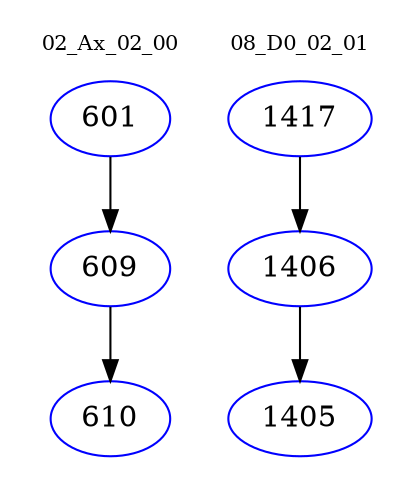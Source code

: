 digraph{
subgraph cluster_0 {
color = white
label = "02_Ax_02_00";
fontsize=10;
T0_601 [label="601", color="blue"]
T0_601 -> T0_609 [color="black"]
T0_609 [label="609", color="blue"]
T0_609 -> T0_610 [color="black"]
T0_610 [label="610", color="blue"]
}
subgraph cluster_1 {
color = white
label = "08_D0_02_01";
fontsize=10;
T1_1417 [label="1417", color="blue"]
T1_1417 -> T1_1406 [color="black"]
T1_1406 [label="1406", color="blue"]
T1_1406 -> T1_1405 [color="black"]
T1_1405 [label="1405", color="blue"]
}
}
